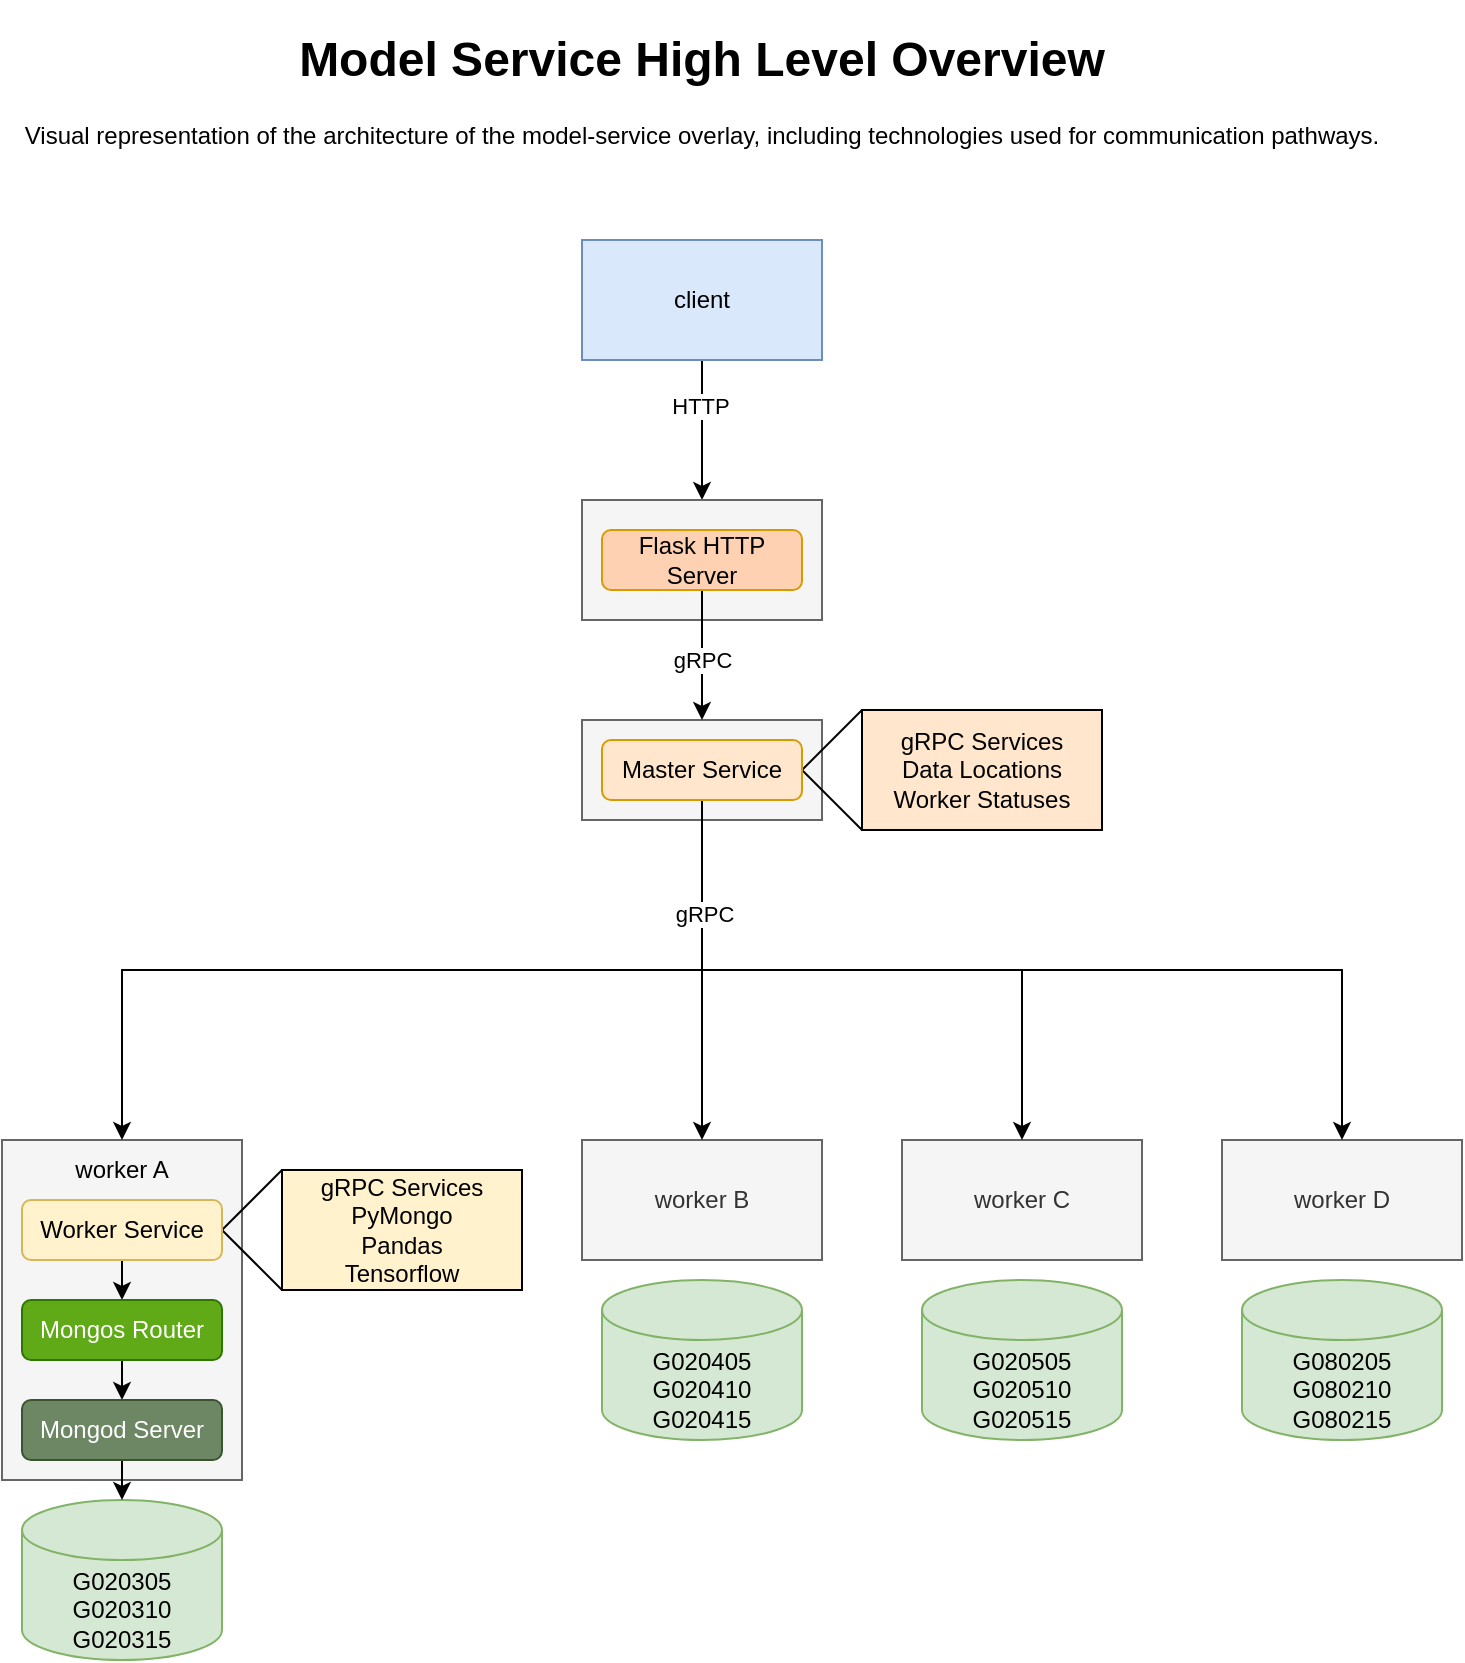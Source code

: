 <mxfile version="16.5.1" type="device"><diagram id="R8Kv3EEH7g5NB-LurO5h" name="Page-1"><mxGraphModel dx="2062" dy="1170" grid="1" gridSize="10" guides="1" tooltips="1" connect="1" arrows="1" fold="1" page="1" pageScale="1" pageWidth="850" pageHeight="1100" math="0" shadow="0"><root><mxCell id="0"/><mxCell id="1" parent="0"/><mxCell id="OjWPdRiJ_eDkmX-o2adw-16" style="edgeStyle=orthogonalEdgeStyle;rounded=0;orthogonalLoop=1;jettySize=auto;html=1;exitX=0.5;exitY=1;exitDx=0;exitDy=0;entryX=0.5;entryY=0;entryDx=0;entryDy=0;" edge="1" parent="1" source="a3AK6ZYcwJBdRoSC3xyr-2" target="a3AK6ZYcwJBdRoSC3xyr-9"><mxGeometry relative="1" as="geometry"/></mxCell><mxCell id="OjWPdRiJ_eDkmX-o2adw-17" value="HTTP" style="edgeLabel;html=1;align=center;verticalAlign=middle;resizable=0;points=[];" vertex="1" connectable="0" parent="OjWPdRiJ_eDkmX-o2adw-16"><mxGeometry x="-0.336" y="-1" relative="1" as="geometry"><mxPoint as="offset"/></mxGeometry></mxCell><mxCell id="a3AK6ZYcwJBdRoSC3xyr-2" value="client" style="rounded=0;whiteSpace=wrap;html=1;fillColor=#dae8fc;strokeColor=#6c8ebf;" parent="1" vertex="1"><mxGeometry x="360" y="130" width="120" height="60" as="geometry"/></mxCell><mxCell id="a3AK6ZYcwJBdRoSC3xyr-3" value="" style="rounded=0;whiteSpace=wrap;html=1;fillColor=#f5f5f5;fontColor=#333333;strokeColor=#666666;" parent="1" vertex="1"><mxGeometry x="360" y="370" width="120" height="50" as="geometry"/></mxCell><mxCell id="a3AK6ZYcwJBdRoSC3xyr-4" value="" style="rounded=0;whiteSpace=wrap;html=1;fillColor=#f5f5f5;fontColor=#333333;strokeColor=#666666;" parent="1" vertex="1"><mxGeometry x="70" y="580" width="120" height="170" as="geometry"/></mxCell><mxCell id="a3AK6ZYcwJBdRoSC3xyr-5" value="worker B" style="rounded=0;whiteSpace=wrap;html=1;fillColor=#f5f5f5;fontColor=#333333;strokeColor=#666666;" parent="1" vertex="1"><mxGeometry x="360" y="580" width="120" height="60" as="geometry"/></mxCell><mxCell id="a3AK6ZYcwJBdRoSC3xyr-6" value="worker C" style="rounded=0;whiteSpace=wrap;html=1;fillColor=#f5f5f5;fontColor=#333333;strokeColor=#666666;" parent="1" vertex="1"><mxGeometry x="520" y="580" width="120" height="60" as="geometry"/></mxCell><mxCell id="a3AK6ZYcwJBdRoSC3xyr-7" value="worker D" style="rounded=0;whiteSpace=wrap;html=1;fillColor=#f5f5f5;fontColor=#333333;strokeColor=#666666;" parent="1" vertex="1"><mxGeometry x="680" y="580" width="120" height="60" as="geometry"/></mxCell><mxCell id="a3AK6ZYcwJBdRoSC3xyr-9" value="" style="rounded=0;whiteSpace=wrap;html=1;fillColor=#f5f5f5;fontColor=#333333;strokeColor=#666666;" parent="1" vertex="1"><mxGeometry x="360" y="260" width="120" height="60" as="geometry"/></mxCell><mxCell id="a3AK6ZYcwJBdRoSC3xyr-15" value="" style="shape=cylinder3;whiteSpace=wrap;html=1;boundedLbl=1;backgroundOutline=1;size=15;fillColor=#d5e8d4;strokeColor=#82b366;" parent="1" vertex="1"><mxGeometry x="80" y="760" width="100" height="80" as="geometry"/></mxCell><mxCell id="a3AK6ZYcwJBdRoSC3xyr-16" value="" style="shape=cylinder3;whiteSpace=wrap;html=1;boundedLbl=1;backgroundOutline=1;size=15;fillColor=#d5e8d4;strokeColor=#82b366;" parent="1" vertex="1"><mxGeometry x="370" y="650" width="100" height="80" as="geometry"/></mxCell><mxCell id="a3AK6ZYcwJBdRoSC3xyr-17" value="" style="shape=cylinder3;whiteSpace=wrap;html=1;boundedLbl=1;backgroundOutline=1;size=15;fillColor=#d5e8d4;strokeColor=#82b366;" parent="1" vertex="1"><mxGeometry x="530" y="650" width="100" height="80" as="geometry"/></mxCell><mxCell id="a3AK6ZYcwJBdRoSC3xyr-18" value="" style="shape=cylinder3;whiteSpace=wrap;html=1;boundedLbl=1;backgroundOutline=1;size=15;fillColor=#d5e8d4;strokeColor=#82b366;" parent="1" vertex="1"><mxGeometry x="690" y="650" width="100" height="80" as="geometry"/></mxCell><mxCell id="a3AK6ZYcwJBdRoSC3xyr-19" value="G020305&lt;br&gt;G020310&lt;br&gt;G020315" style="text;html=1;strokeColor=none;fillColor=none;align=center;verticalAlign=middle;whiteSpace=wrap;rounded=0;" parent="1" vertex="1"><mxGeometry x="100" y="790" width="60" height="50" as="geometry"/></mxCell><mxCell id="a3AK6ZYcwJBdRoSC3xyr-21" value="G020405&lt;br&gt;G020410&lt;br&gt;G020415" style="text;html=1;strokeColor=none;fillColor=none;align=center;verticalAlign=middle;whiteSpace=wrap;rounded=0;" parent="1" vertex="1"><mxGeometry x="390" y="680" width="60" height="50" as="geometry"/></mxCell><mxCell id="a3AK6ZYcwJBdRoSC3xyr-22" value="G020505&lt;br&gt;G020510&lt;br&gt;G020515" style="text;html=1;strokeColor=none;fillColor=none;align=center;verticalAlign=middle;whiteSpace=wrap;rounded=0;" parent="1" vertex="1"><mxGeometry x="550" y="680" width="60" height="50" as="geometry"/></mxCell><mxCell id="a3AK6ZYcwJBdRoSC3xyr-23" value="G080205&lt;br&gt;G080210&lt;br&gt;G080215" style="text;html=1;strokeColor=none;fillColor=none;align=center;verticalAlign=middle;whiteSpace=wrap;rounded=0;" parent="1" vertex="1"><mxGeometry x="710" y="680" width="60" height="50" as="geometry"/></mxCell><mxCell id="a3AK6ZYcwJBdRoSC3xyr-32" style="edgeStyle=orthogonalEdgeStyle;rounded=0;orthogonalLoop=1;jettySize=auto;html=1;exitX=0.5;exitY=1;exitDx=0;exitDy=0;entryX=0.5;entryY=0;entryDx=0;entryDy=0;endArrow=classic;endFill=1;" parent="1" source="a3AK6ZYcwJBdRoSC3xyr-27" target="a3AK6ZYcwJBdRoSC3xyr-28" edge="1"><mxGeometry relative="1" as="geometry"/></mxCell><mxCell id="a3AK6ZYcwJBdRoSC3xyr-38" style="edgeStyle=none;rounded=0;orthogonalLoop=1;jettySize=auto;html=1;exitX=1;exitY=0.5;exitDx=0;exitDy=0;entryX=0;entryY=1;entryDx=0;entryDy=0;endArrow=none;endFill=0;" parent="1" source="a3AK6ZYcwJBdRoSC3xyr-27" target="a3AK6ZYcwJBdRoSC3xyr-33" edge="1"><mxGeometry relative="1" as="geometry"/></mxCell><mxCell id="a3AK6ZYcwJBdRoSC3xyr-39" style="edgeStyle=none;rounded=0;orthogonalLoop=1;jettySize=auto;html=1;exitX=1;exitY=0.5;exitDx=0;exitDy=0;entryX=0;entryY=0;entryDx=0;entryDy=0;endArrow=none;endFill=0;" parent="1" source="a3AK6ZYcwJBdRoSC3xyr-27" target="a3AK6ZYcwJBdRoSC3xyr-33" edge="1"><mxGeometry relative="1" as="geometry"/></mxCell><mxCell id="a3AK6ZYcwJBdRoSC3xyr-27" value="Worker Service" style="rounded=1;whiteSpace=wrap;html=1;strokeColor=#d6b656;fillColor=#fff2cc;" parent="1" vertex="1"><mxGeometry x="80" y="610" width="100" height="30" as="geometry"/></mxCell><mxCell id="a3AK6ZYcwJBdRoSC3xyr-31" style="edgeStyle=orthogonalEdgeStyle;rounded=0;orthogonalLoop=1;jettySize=auto;html=1;exitX=0.5;exitY=1;exitDx=0;exitDy=0;entryX=0.5;entryY=0;entryDx=0;entryDy=0;endArrow=classic;endFill=1;" parent="1" source="a3AK6ZYcwJBdRoSC3xyr-28" target="a3AK6ZYcwJBdRoSC3xyr-29" edge="1"><mxGeometry relative="1" as="geometry"/></mxCell><mxCell id="a3AK6ZYcwJBdRoSC3xyr-28" value="Mongos Router" style="rounded=1;whiteSpace=wrap;html=1;strokeColor=#2D7600;fillColor=#60a917;fontColor=#ffffff;" parent="1" vertex="1"><mxGeometry x="80" y="660" width="100" height="30" as="geometry"/></mxCell><mxCell id="a3AK6ZYcwJBdRoSC3xyr-30" style="edgeStyle=orthogonalEdgeStyle;rounded=0;orthogonalLoop=1;jettySize=auto;html=1;exitX=0.5;exitY=1;exitDx=0;exitDy=0;entryX=0.5;entryY=0;entryDx=0;entryDy=0;entryPerimeter=0;endArrow=classic;endFill=1;" parent="1" source="a3AK6ZYcwJBdRoSC3xyr-29" target="a3AK6ZYcwJBdRoSC3xyr-15" edge="1"><mxGeometry relative="1" as="geometry"/></mxCell><mxCell id="a3AK6ZYcwJBdRoSC3xyr-29" value="Mongod Server" style="rounded=1;whiteSpace=wrap;html=1;strokeColor=#3A5431;fillColor=#6d8764;fontColor=#ffffff;" parent="1" vertex="1"><mxGeometry x="80" y="710" width="100" height="30" as="geometry"/></mxCell><mxCell id="a3AK6ZYcwJBdRoSC3xyr-33" value="gRPC Services&lt;br&gt;PyMongo&lt;br&gt;Pandas&lt;br&gt;Tensorflow" style="rounded=0;whiteSpace=wrap;html=1;strokeColor=#000000;fillColor=#fff2cc;" parent="1" vertex="1"><mxGeometry x="210" y="595" width="120" height="60" as="geometry"/></mxCell><mxCell id="OjWPdRiJ_eDkmX-o2adw-13" style="edgeStyle=orthogonalEdgeStyle;rounded=0;orthogonalLoop=1;jettySize=auto;html=1;exitX=0.5;exitY=1;exitDx=0;exitDy=0;entryX=0.5;entryY=0;entryDx=0;entryDy=0;" edge="1" parent="1" source="a3AK6ZYcwJBdRoSC3xyr-40" target="a3AK6ZYcwJBdRoSC3xyr-3"><mxGeometry relative="1" as="geometry"/></mxCell><mxCell id="OjWPdRiJ_eDkmX-o2adw-14" value="gRPC" style="edgeLabel;html=1;align=center;verticalAlign=middle;resizable=0;points=[];" vertex="1" connectable="0" parent="OjWPdRiJ_eDkmX-o2adw-13"><mxGeometry x="-0.229" y="1" relative="1" as="geometry"><mxPoint x="-1" y="10" as="offset"/></mxGeometry></mxCell><mxCell id="a3AK6ZYcwJBdRoSC3xyr-40" value="Flask HTTP Server" style="rounded=1;whiteSpace=wrap;html=1;strokeColor=#d79b00;fillColor=#FFD1B3;" parent="1" vertex="1"><mxGeometry x="370" y="275" width="100" height="30" as="geometry"/></mxCell><mxCell id="a3AK6ZYcwJBdRoSC3xyr-43" style="edgeStyle=none;rounded=0;orthogonalLoop=1;jettySize=auto;html=1;exitX=1;exitY=0.5;exitDx=0;exitDy=0;entryX=0;entryY=0;entryDx=0;entryDy=0;endArrow=none;endFill=0;" parent="1" source="a3AK6ZYcwJBdRoSC3xyr-41" target="a3AK6ZYcwJBdRoSC3xyr-42" edge="1"><mxGeometry relative="1" as="geometry"/></mxCell><mxCell id="a3AK6ZYcwJBdRoSC3xyr-44" style="edgeStyle=none;rounded=0;orthogonalLoop=1;jettySize=auto;html=1;exitX=1;exitY=0.5;exitDx=0;exitDy=0;entryX=0;entryY=1;entryDx=0;entryDy=0;endArrow=none;endFill=0;" parent="1" source="a3AK6ZYcwJBdRoSC3xyr-41" target="a3AK6ZYcwJBdRoSC3xyr-42" edge="1"><mxGeometry relative="1" as="geometry"/></mxCell><mxCell id="OjWPdRiJ_eDkmX-o2adw-7" style="edgeStyle=orthogonalEdgeStyle;rounded=0;orthogonalLoop=1;jettySize=auto;html=1;exitX=0.5;exitY=1;exitDx=0;exitDy=0;entryX=0.5;entryY=0;entryDx=0;entryDy=0;" edge="1" parent="1" source="a3AK6ZYcwJBdRoSC3xyr-41" target="a3AK6ZYcwJBdRoSC3xyr-4"><mxGeometry relative="1" as="geometry"/></mxCell><mxCell id="OjWPdRiJ_eDkmX-o2adw-8" style="edgeStyle=orthogonalEdgeStyle;rounded=0;orthogonalLoop=1;jettySize=auto;html=1;exitX=0.5;exitY=1;exitDx=0;exitDy=0;entryX=0.5;entryY=0;entryDx=0;entryDy=0;" edge="1" parent="1" source="a3AK6ZYcwJBdRoSC3xyr-41" target="a3AK6ZYcwJBdRoSC3xyr-5"><mxGeometry relative="1" as="geometry"/></mxCell><mxCell id="OjWPdRiJ_eDkmX-o2adw-9" style="edgeStyle=orthogonalEdgeStyle;rounded=0;orthogonalLoop=1;jettySize=auto;html=1;exitX=0.5;exitY=1;exitDx=0;exitDy=0;entryX=0.5;entryY=0;entryDx=0;entryDy=0;" edge="1" parent="1" source="a3AK6ZYcwJBdRoSC3xyr-41" target="a3AK6ZYcwJBdRoSC3xyr-6"><mxGeometry relative="1" as="geometry"/></mxCell><mxCell id="OjWPdRiJ_eDkmX-o2adw-10" style="edgeStyle=orthogonalEdgeStyle;rounded=0;orthogonalLoop=1;jettySize=auto;html=1;exitX=0.5;exitY=1;exitDx=0;exitDy=0;entryX=0.5;entryY=0;entryDx=0;entryDy=0;" edge="1" parent="1" source="a3AK6ZYcwJBdRoSC3xyr-41" target="a3AK6ZYcwJBdRoSC3xyr-7"><mxGeometry relative="1" as="geometry"/></mxCell><mxCell id="OjWPdRiJ_eDkmX-o2adw-11" value="gRPC" style="edgeLabel;html=1;align=center;verticalAlign=middle;resizable=0;points=[];" vertex="1" connectable="0" parent="OjWPdRiJ_eDkmX-o2adw-10"><mxGeometry x="-0.773" y="1" relative="1" as="geometry"><mxPoint y="1" as="offset"/></mxGeometry></mxCell><mxCell id="a3AK6ZYcwJBdRoSC3xyr-41" value="Master Service" style="rounded=1;whiteSpace=wrap;html=1;strokeColor=#d79b00;fillColor=#ffe6cc;" parent="1" vertex="1"><mxGeometry x="370" y="380" width="100" height="30" as="geometry"/></mxCell><mxCell id="a3AK6ZYcwJBdRoSC3xyr-42" value="gRPC Services&lt;br&gt;Data Locations&lt;br&gt;Worker Statuses" style="rounded=0;whiteSpace=wrap;html=1;strokeColor=#000000;fillColor=#ffe6cc;" parent="1" vertex="1"><mxGeometry x="500" y="365" width="120" height="60" as="geometry"/></mxCell><mxCell id="OjWPdRiJ_eDkmX-o2adw-19" value="worker A" style="text;html=1;strokeColor=none;fillColor=none;align=center;verticalAlign=middle;whiteSpace=wrap;rounded=0;" vertex="1" parent="1"><mxGeometry x="100" y="580" width="60" height="30" as="geometry"/></mxCell><mxCell id="OjWPdRiJ_eDkmX-o2adw-23" value="&lt;h1&gt;Model Service High Level Overview&lt;/h1&gt;&lt;p&gt;Visual representation of the architecture of the model-service overlay, including technologies used for communication pathways.&lt;/p&gt;" style="text;html=1;strokeColor=none;fillColor=none;spacing=5;spacingTop=-20;whiteSpace=wrap;overflow=hidden;rounded=0;align=center;" vertex="1" parent="1"><mxGeometry x="75" y="20" width="690" height="90" as="geometry"/></mxCell></root></mxGraphModel></diagram></mxfile>